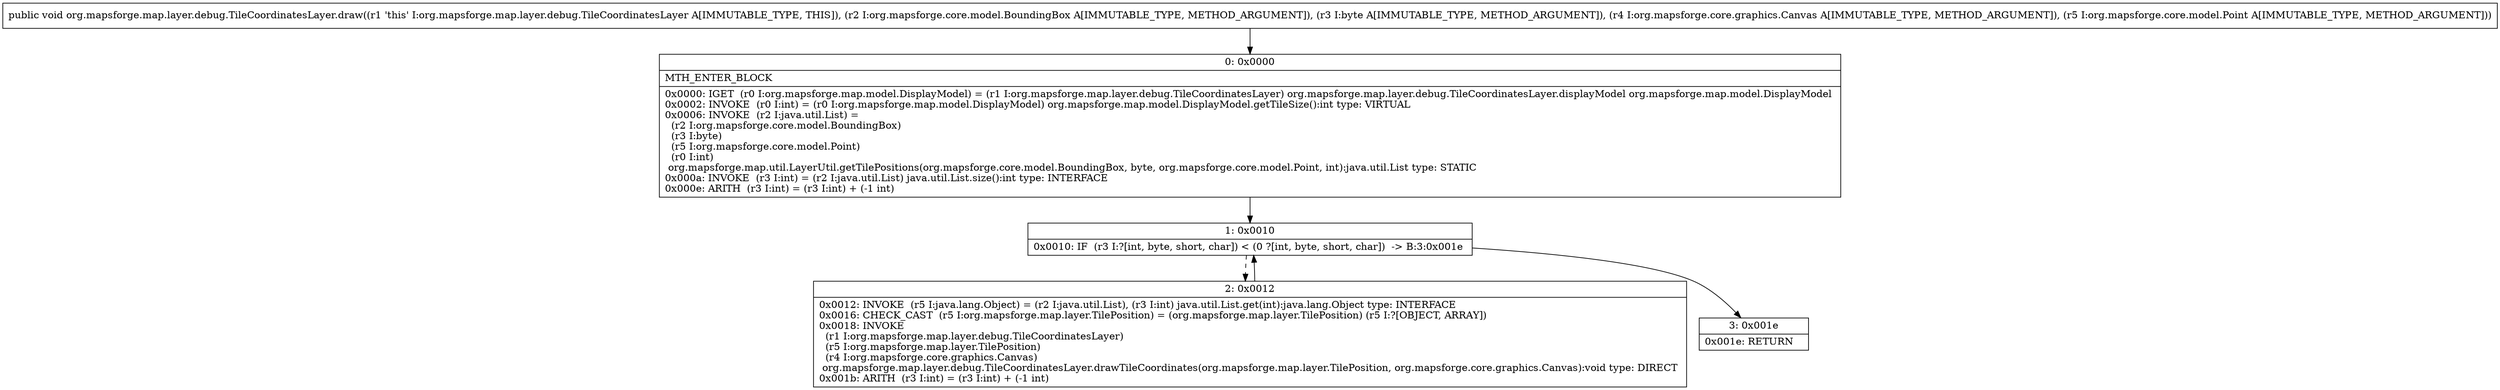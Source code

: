 digraph "CFG fororg.mapsforge.map.layer.debug.TileCoordinatesLayer.draw(Lorg\/mapsforge\/core\/model\/BoundingBox;BLorg\/mapsforge\/core\/graphics\/Canvas;Lorg\/mapsforge\/core\/model\/Point;)V" {
Node_0 [shape=record,label="{0\:\ 0x0000|MTH_ENTER_BLOCK\l|0x0000: IGET  (r0 I:org.mapsforge.map.model.DisplayModel) = (r1 I:org.mapsforge.map.layer.debug.TileCoordinatesLayer) org.mapsforge.map.layer.debug.TileCoordinatesLayer.displayModel org.mapsforge.map.model.DisplayModel \l0x0002: INVOKE  (r0 I:int) = (r0 I:org.mapsforge.map.model.DisplayModel) org.mapsforge.map.model.DisplayModel.getTileSize():int type: VIRTUAL \l0x0006: INVOKE  (r2 I:java.util.List) = \l  (r2 I:org.mapsforge.core.model.BoundingBox)\l  (r3 I:byte)\l  (r5 I:org.mapsforge.core.model.Point)\l  (r0 I:int)\l org.mapsforge.map.util.LayerUtil.getTilePositions(org.mapsforge.core.model.BoundingBox, byte, org.mapsforge.core.model.Point, int):java.util.List type: STATIC \l0x000a: INVOKE  (r3 I:int) = (r2 I:java.util.List) java.util.List.size():int type: INTERFACE \l0x000e: ARITH  (r3 I:int) = (r3 I:int) + (\-1 int) \l}"];
Node_1 [shape=record,label="{1\:\ 0x0010|0x0010: IF  (r3 I:?[int, byte, short, char]) \< (0 ?[int, byte, short, char])  \-\> B:3:0x001e \l}"];
Node_2 [shape=record,label="{2\:\ 0x0012|0x0012: INVOKE  (r5 I:java.lang.Object) = (r2 I:java.util.List), (r3 I:int) java.util.List.get(int):java.lang.Object type: INTERFACE \l0x0016: CHECK_CAST  (r5 I:org.mapsforge.map.layer.TilePosition) = (org.mapsforge.map.layer.TilePosition) (r5 I:?[OBJECT, ARRAY]) \l0x0018: INVOKE  \l  (r1 I:org.mapsforge.map.layer.debug.TileCoordinatesLayer)\l  (r5 I:org.mapsforge.map.layer.TilePosition)\l  (r4 I:org.mapsforge.core.graphics.Canvas)\l org.mapsforge.map.layer.debug.TileCoordinatesLayer.drawTileCoordinates(org.mapsforge.map.layer.TilePosition, org.mapsforge.core.graphics.Canvas):void type: DIRECT \l0x001b: ARITH  (r3 I:int) = (r3 I:int) + (\-1 int) \l}"];
Node_3 [shape=record,label="{3\:\ 0x001e|0x001e: RETURN   \l}"];
MethodNode[shape=record,label="{public void org.mapsforge.map.layer.debug.TileCoordinatesLayer.draw((r1 'this' I:org.mapsforge.map.layer.debug.TileCoordinatesLayer A[IMMUTABLE_TYPE, THIS]), (r2 I:org.mapsforge.core.model.BoundingBox A[IMMUTABLE_TYPE, METHOD_ARGUMENT]), (r3 I:byte A[IMMUTABLE_TYPE, METHOD_ARGUMENT]), (r4 I:org.mapsforge.core.graphics.Canvas A[IMMUTABLE_TYPE, METHOD_ARGUMENT]), (r5 I:org.mapsforge.core.model.Point A[IMMUTABLE_TYPE, METHOD_ARGUMENT])) }"];
MethodNode -> Node_0;
Node_0 -> Node_1;
Node_1 -> Node_2[style=dashed];
Node_1 -> Node_3;
Node_2 -> Node_1;
}

